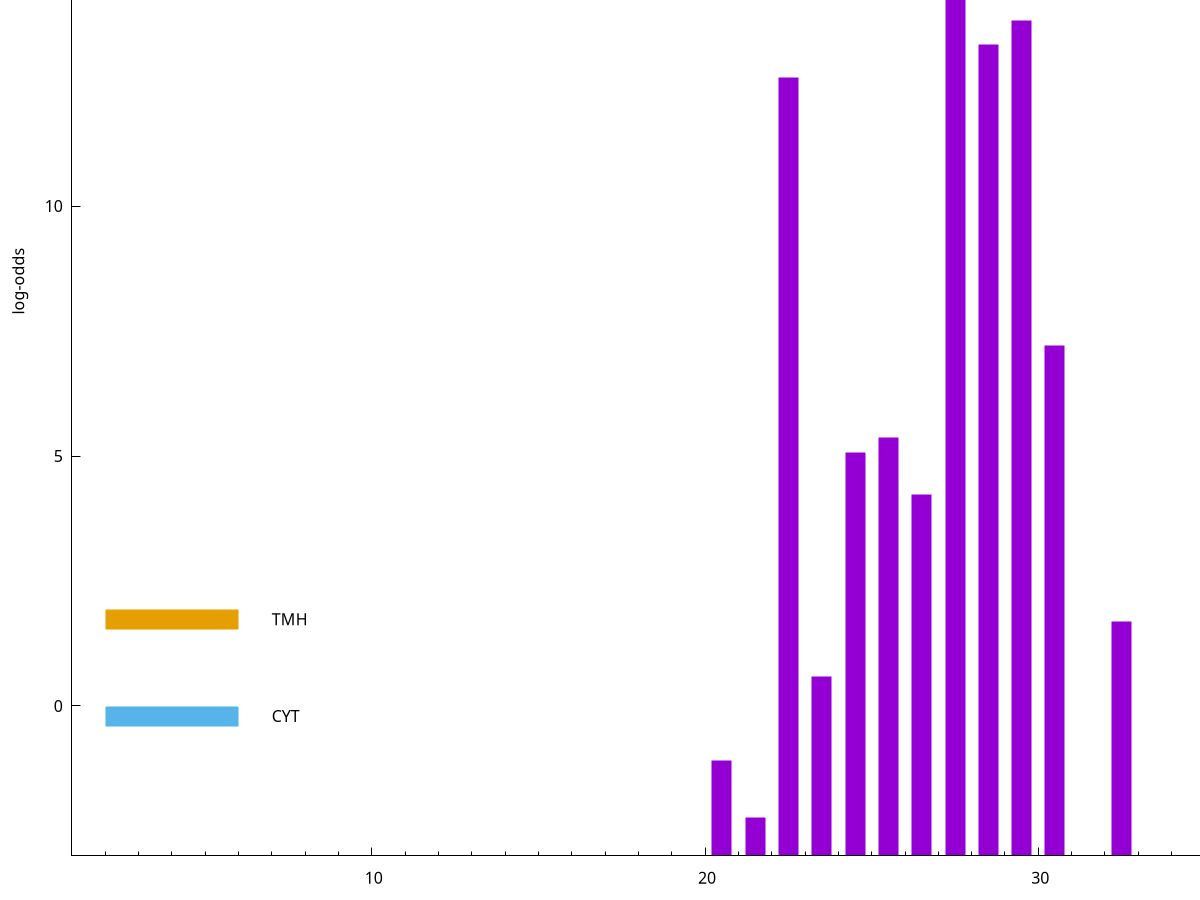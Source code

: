 set title "LipoP predictions for SRR4017929.gff"
set size 2., 1.4
set xrange [1:70] 
set mxtics 10
set yrange [-3:20]
set y2range [0:23]
set ylabel "log-odds"
set term postscript eps color solid "Helvetica" 30
set output "SRR4017929.gff28.eps"
set arrow from 2,18.594 to 6,18.594 nohead lt 1 lw 20
set label "SpI" at 7,18.594
set arrow from 2,1.73669 to 6,1.73669 nohead lt 4 lw 20
set label "TMH" at 7,1.73669
set arrow from 2,-0.200913 to 6,-0.200913 nohead lt 3 lw 20
set label "CYT" at 7,-0.200913
set arrow from 2,18.594 to 6,18.594 nohead lt 1 lw 20
set label "SpI" at 7,18.594
# NOTE: The scores below are the log-odds scores with the threshold
# NOTE: subtracted (a hack to make gnuplot make the histogram all
# NOTE: look nice).
plot "-" axes x1y2 title "" with impulses lt 1 lw 20
27.500000 21.483000
29.500000 16.703900
28.500000 16.226600
22.500000 15.582800
30.500000 10.209610
25.500000 8.373640
24.500000 8.075690
26.500000 7.228160
32.500000 4.681730
23.500000 3.593998
39.500000 2.323661
44.500000 2.114186
20.500000 1.914340
21.500000 0.774180
42.500000 0.367510
e
exit
